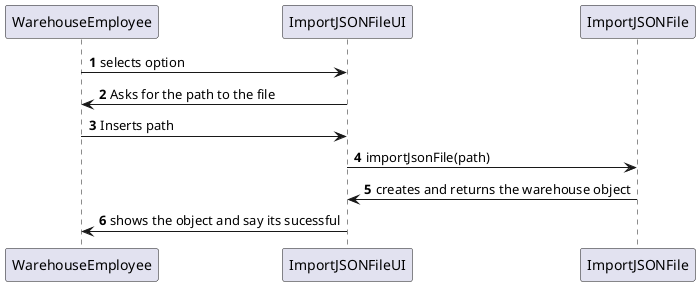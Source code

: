 @startuml

autonumber

WarehouseEmployee -> ImportJSONFileUI : selects option
ImportJSONFileUI -> WarehouseEmployee : Asks for the path to the file
WarehouseEmployee -> ImportJSONFileUI : Inserts path
ImportJSONFileUI -> ImportJSONFile : importJsonFile(path)
ImportJSONFile -> ImportJSONFileUI : creates and returns the warehouse object
ImportJSONFileUI -> WarehouseEmployee : shows the object and say its sucessful


@enduml